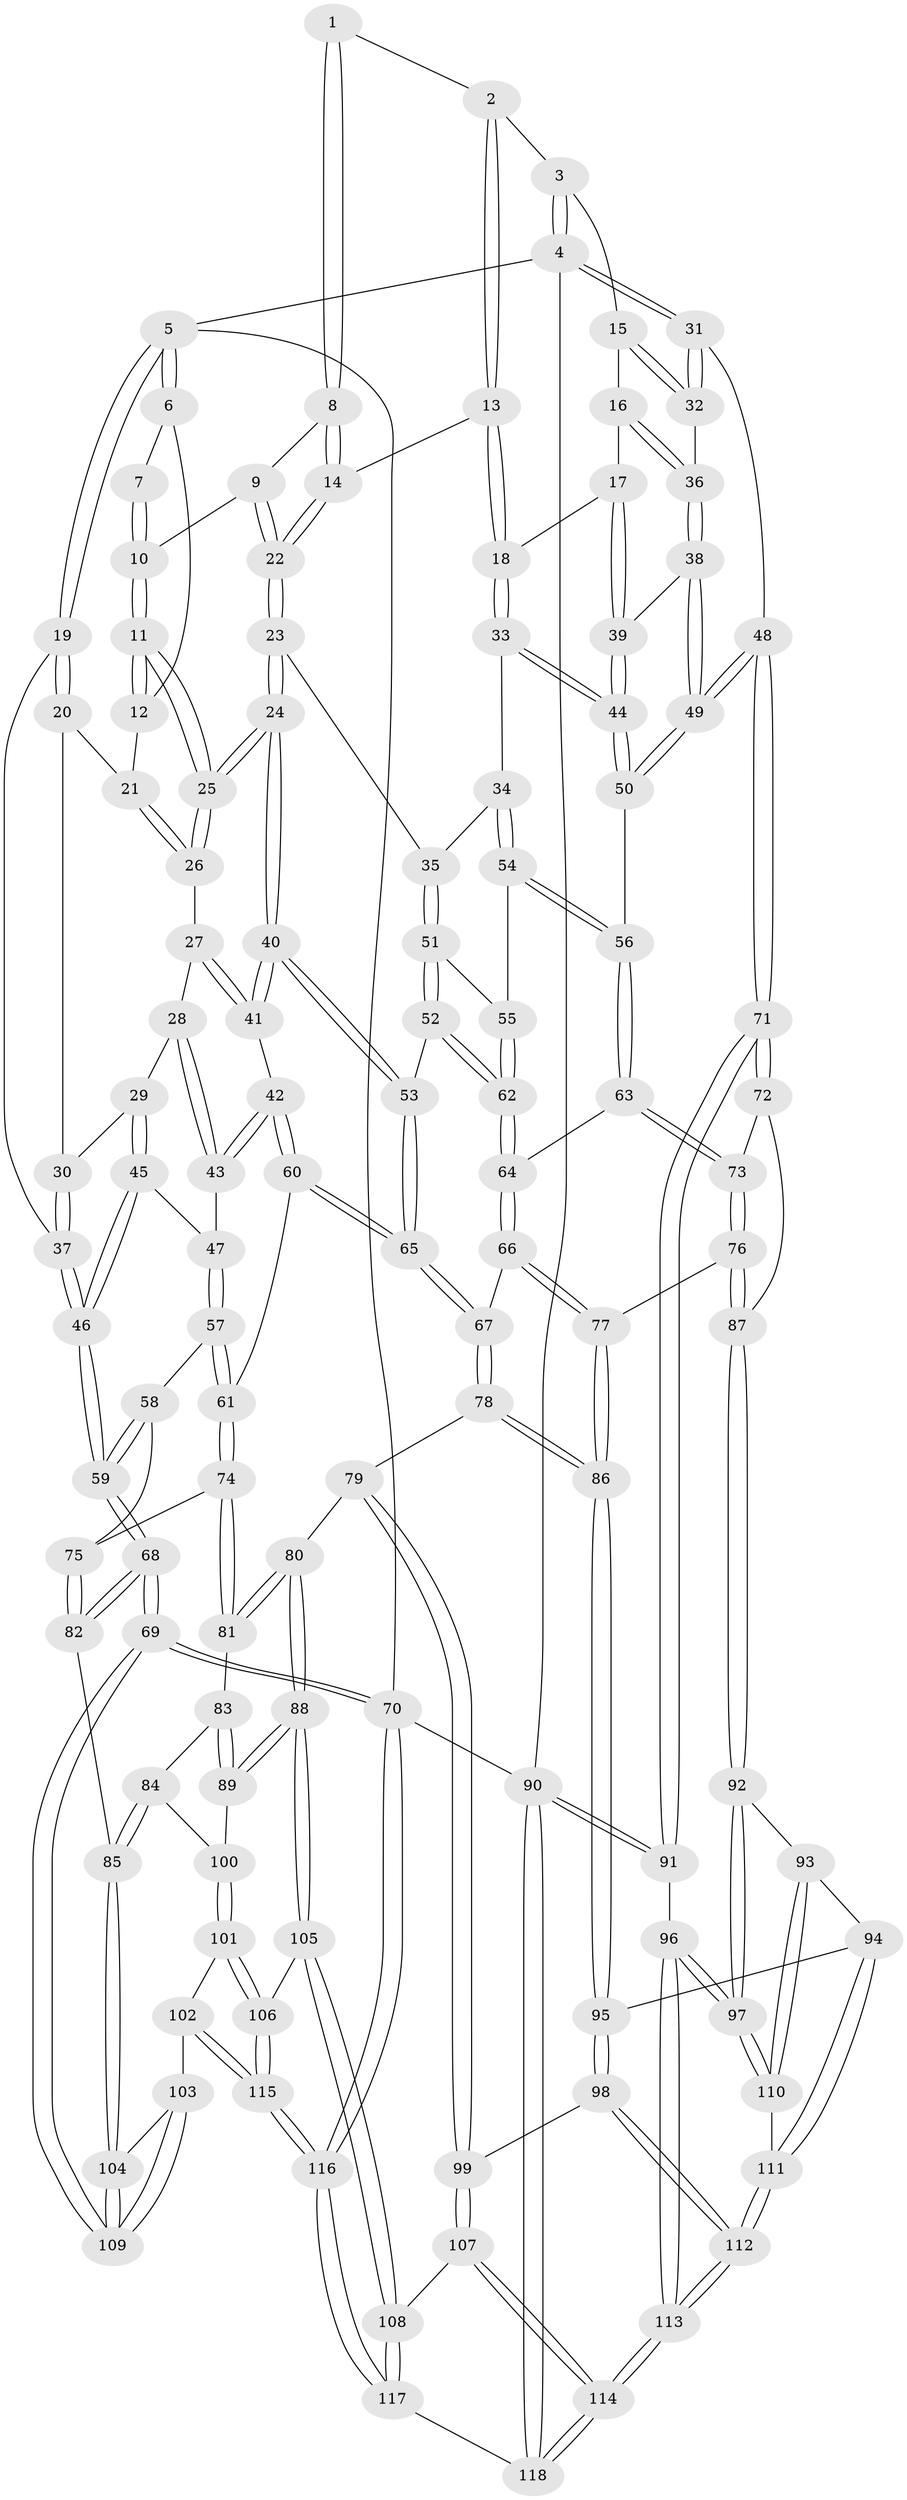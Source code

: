 // coarse degree distribution, {7: 0.10638297872340426, 8: 0.02127659574468085, 4: 0.3617021276595745, 5: 0.19148936170212766, 6: 0.1276595744680851, 3: 0.1702127659574468, 2: 0.02127659574468085}
// Generated by graph-tools (version 1.1) at 2025/21/03/04/25 18:21:07]
// undirected, 118 vertices, 292 edges
graph export_dot {
graph [start="1"]
  node [color=gray90,style=filled];
  1 [pos="+0.5898253214916349+0"];
  2 [pos="+0.722826506617978+0"];
  3 [pos="+0.8640233647042954+0"];
  4 [pos="+1+0"];
  5 [pos="+0+0"];
  6 [pos="+0.28170699256735277+0"];
  7 [pos="+0.5626015752799888+0"];
  8 [pos="+0.5530424506599859+0.08715635241475381"];
  9 [pos="+0.5517844793073282+0.08853112743330653"];
  10 [pos="+0.4777700845275886+0.09411908232780357"];
  11 [pos="+0.4617935633995731+0.10829246478391526"];
  12 [pos="+0.27755159481060043+0"];
  13 [pos="+0.6940375185437933+0.06458415815759978"];
  14 [pos="+0.6677180669442047+0.08054122082731004"];
  15 [pos="+0.8589281077420736+0.108184425728266"];
  16 [pos="+0.8344852896322777+0.13262084676902944"];
  17 [pos="+0.7955300760597063+0.1579373951714682"];
  18 [pos="+0.7439842415046468+0.160182905651694"];
  19 [pos="+0+0"];
  20 [pos="+0.06622939133780116+0.05966726374401756"];
  21 [pos="+0.24744268556300708+0.006654534396476841"];
  22 [pos="+0.5787234207260247+0.17706936063602446"];
  23 [pos="+0.5670915348305018+0.2115670752347816"];
  24 [pos="+0.44038655353327066+0.21551520770285507"];
  25 [pos="+0.43359269744238066+0.19075933975815734"];
  26 [pos="+0.24882202675151743+0.052689735428112776"];
  27 [pos="+0.21794054294466841+0.1178849151745868"];
  28 [pos="+0.187445965039226+0.1506157191996744"];
  29 [pos="+0.11617391324294686+0.17254833788900945"];
  30 [pos="+0.08027200103633446+0.15426943618956537"];
  31 [pos="+1+0"];
  32 [pos="+0.9522343256898348+0.14277212168219147"];
  33 [pos="+0.7195054126355812+0.21671418259937705"];
  34 [pos="+0.6771883593864352+0.23052420135966015"];
  35 [pos="+0.5709804580844127+0.214605150756709"];
  36 [pos="+0.9143225166564923+0.2100507187394985"];
  37 [pos="+0+0.16294566791569143"];
  38 [pos="+0.9130260249510663+0.21462030126427323"];
  39 [pos="+0.8544885604626158+0.22679676187650918"];
  40 [pos="+0.4121009599962755+0.27115157803535944"];
  41 [pos="+0.3352725293092281+0.27208865855958814"];
  42 [pos="+0.26232471079867997+0.3048843121952626"];
  43 [pos="+0.211707480556449+0.2647060794745108"];
  44 [pos="+0.8050618730193982+0.3602924451532207"];
  45 [pos="+0.08789919617212923+0.26272445461695143"];
  46 [pos="+0+0.3215653761807113"];
  47 [pos="+0.12261088709892776+0.3066653176992935"];
  48 [pos="+1+0.4248462484658214"];
  49 [pos="+1+0.37852750457305956"];
  50 [pos="+0.8070115895999754+0.36929178481292"];
  51 [pos="+0.5882315385946479+0.32375941850198103"];
  52 [pos="+0.5497453116727535+0.35632878955117225"];
  53 [pos="+0.4401775652084964+0.3766121794920929"];
  54 [pos="+0.6508163650176105+0.32718188587835756"];
  55 [pos="+0.6207039386620246+0.3323629921132404"];
  56 [pos="+0.7680614047070073+0.4088436146901803"];
  57 [pos="+0.12937389182669554+0.41508354680542653"];
  58 [pos="+0+0.42025731848367953"];
  59 [pos="+0+0.3886348635937249"];
  60 [pos="+0.21205798374868298+0.46047133172644483"];
  61 [pos="+0.2045584392592124+0.4630669159670026"];
  62 [pos="+0.6275110310925283+0.44879124161395945"];
  63 [pos="+0.7413751055989988+0.46531002551208145"];
  64 [pos="+0.6337265024833224+0.461974811329075"];
  65 [pos="+0.41482555973856755+0.491880071887543"];
  66 [pos="+0.5480122908626649+0.510071667809052"];
  67 [pos="+0.43135831643740774+0.5181786513152228"];
  68 [pos="+0+0.6501193061699598"];
  69 [pos="+0+0.9763497047389517"];
  70 [pos="+0+1"];
  71 [pos="+1+0.579228003381363"];
  72 [pos="+0.9667490439895541+0.5665762333424432"];
  73 [pos="+0.7587862755022036+0.5270117012970724"];
  74 [pos="+0.18304857701219865+0.5209516467509999"];
  75 [pos="+0.084277828834774+0.5837492793278063"];
  76 [pos="+0.7327610772542811+0.6201926910372297"];
  77 [pos="+0.6640134799081101+0.6467525892670168"];
  78 [pos="+0.42698606687851265+0.5971028459967196"];
  79 [pos="+0.4107365797115205+0.6352395635649145"];
  80 [pos="+0.38370074335064586+0.662792354618052"];
  81 [pos="+0.2177651408125153+0.6267951219483195"];
  82 [pos="+0.047059943201785075+0.6505643136382228"];
  83 [pos="+0.2155568188636338+0.631439823156742"];
  84 [pos="+0.11350510069018173+0.7047934321059504"];
  85 [pos="+0.0910709284880693+0.7045908274177243"];
  86 [pos="+0.6293873155444971+0.68249890557922"];
  87 [pos="+0.7740490259593447+0.6666172166413541"];
  88 [pos="+0.3203928377164758+0.828613682533311"];
  89 [pos="+0.231601698031619+0.7341179764169784"];
  90 [pos="+1+1"];
  91 [pos="+1+0.8181514634707231"];
  92 [pos="+0.8094122121560009+0.7218835522766999"];
  93 [pos="+0.7268939147894269+0.7669717248625515"];
  94 [pos="+0.6783684093246755+0.7745601031234581"];
  95 [pos="+0.6121719288225529+0.7587700925198378"];
  96 [pos="+0.944422267088374+0.8028028529368791"];
  97 [pos="+0.8979827053546008+0.7880015572994086"];
  98 [pos="+0.5911300643007388+0.7844170441498277"];
  99 [pos="+0.5501547619956434+0.7887895648384128"];
  100 [pos="+0.1431126908713612+0.7229237572736826"];
  101 [pos="+0.1931237215798841+0.8339515145264831"];
  102 [pos="+0.123695609584825+0.8466935303331647"];
  103 [pos="+0.1148140350709466+0.838301452053861"];
  104 [pos="+0.07861823444697294+0.752379874191992"];
  105 [pos="+0.3202539144584904+0.8353626864384425"];
  106 [pos="+0.26922905636673355+0.8427972683673357"];
  107 [pos="+0.46055995833040986+0.8606278501541977"];
  108 [pos="+0.3288383451213464+0.8470072333862582"];
  109 [pos="+0+0.854483965625795"];
  110 [pos="+0.7384762143486082+0.8558938073466853"];
  111 [pos="+0.7347645046801083+0.8585170625051793"];
  112 [pos="+0.6657955940630781+0.9527634677441447"];
  113 [pos="+0.660616482075228+1"];
  114 [pos="+0.6414181757606693+1"];
  115 [pos="+0.05487784087032906+1"];
  116 [pos="+0+1"];
  117 [pos="+0.31864045064517027+1"];
  118 [pos="+0.641156203937646+1"];
  1 -- 2;
  1 -- 8;
  1 -- 8;
  2 -- 3;
  2 -- 13;
  2 -- 13;
  3 -- 4;
  3 -- 4;
  3 -- 15;
  4 -- 5;
  4 -- 31;
  4 -- 31;
  4 -- 90;
  5 -- 6;
  5 -- 6;
  5 -- 19;
  5 -- 19;
  5 -- 70;
  6 -- 7;
  6 -- 12;
  7 -- 10;
  7 -- 10;
  8 -- 9;
  8 -- 14;
  8 -- 14;
  9 -- 10;
  9 -- 22;
  9 -- 22;
  10 -- 11;
  10 -- 11;
  11 -- 12;
  11 -- 12;
  11 -- 25;
  11 -- 25;
  12 -- 21;
  13 -- 14;
  13 -- 18;
  13 -- 18;
  14 -- 22;
  14 -- 22;
  15 -- 16;
  15 -- 32;
  15 -- 32;
  16 -- 17;
  16 -- 36;
  16 -- 36;
  17 -- 18;
  17 -- 39;
  17 -- 39;
  18 -- 33;
  18 -- 33;
  19 -- 20;
  19 -- 20;
  19 -- 37;
  20 -- 21;
  20 -- 30;
  21 -- 26;
  21 -- 26;
  22 -- 23;
  22 -- 23;
  23 -- 24;
  23 -- 24;
  23 -- 35;
  24 -- 25;
  24 -- 25;
  24 -- 40;
  24 -- 40;
  25 -- 26;
  25 -- 26;
  26 -- 27;
  27 -- 28;
  27 -- 41;
  27 -- 41;
  28 -- 29;
  28 -- 43;
  28 -- 43;
  29 -- 30;
  29 -- 45;
  29 -- 45;
  30 -- 37;
  30 -- 37;
  31 -- 32;
  31 -- 32;
  31 -- 48;
  32 -- 36;
  33 -- 34;
  33 -- 44;
  33 -- 44;
  34 -- 35;
  34 -- 54;
  34 -- 54;
  35 -- 51;
  35 -- 51;
  36 -- 38;
  36 -- 38;
  37 -- 46;
  37 -- 46;
  38 -- 39;
  38 -- 49;
  38 -- 49;
  39 -- 44;
  39 -- 44;
  40 -- 41;
  40 -- 41;
  40 -- 53;
  40 -- 53;
  41 -- 42;
  42 -- 43;
  42 -- 43;
  42 -- 60;
  42 -- 60;
  43 -- 47;
  44 -- 50;
  44 -- 50;
  45 -- 46;
  45 -- 46;
  45 -- 47;
  46 -- 59;
  46 -- 59;
  47 -- 57;
  47 -- 57;
  48 -- 49;
  48 -- 49;
  48 -- 71;
  48 -- 71;
  49 -- 50;
  49 -- 50;
  50 -- 56;
  51 -- 52;
  51 -- 52;
  51 -- 55;
  52 -- 53;
  52 -- 62;
  52 -- 62;
  53 -- 65;
  53 -- 65;
  54 -- 55;
  54 -- 56;
  54 -- 56;
  55 -- 62;
  55 -- 62;
  56 -- 63;
  56 -- 63;
  57 -- 58;
  57 -- 61;
  57 -- 61;
  58 -- 59;
  58 -- 59;
  58 -- 75;
  59 -- 68;
  59 -- 68;
  60 -- 61;
  60 -- 65;
  60 -- 65;
  61 -- 74;
  61 -- 74;
  62 -- 64;
  62 -- 64;
  63 -- 64;
  63 -- 73;
  63 -- 73;
  64 -- 66;
  64 -- 66;
  65 -- 67;
  65 -- 67;
  66 -- 67;
  66 -- 77;
  66 -- 77;
  67 -- 78;
  67 -- 78;
  68 -- 69;
  68 -- 69;
  68 -- 82;
  68 -- 82;
  69 -- 70;
  69 -- 70;
  69 -- 109;
  69 -- 109;
  70 -- 116;
  70 -- 116;
  70 -- 90;
  71 -- 72;
  71 -- 72;
  71 -- 91;
  71 -- 91;
  72 -- 73;
  72 -- 87;
  73 -- 76;
  73 -- 76;
  74 -- 75;
  74 -- 81;
  74 -- 81;
  75 -- 82;
  75 -- 82;
  76 -- 77;
  76 -- 87;
  76 -- 87;
  77 -- 86;
  77 -- 86;
  78 -- 79;
  78 -- 86;
  78 -- 86;
  79 -- 80;
  79 -- 99;
  79 -- 99;
  80 -- 81;
  80 -- 81;
  80 -- 88;
  80 -- 88;
  81 -- 83;
  82 -- 85;
  83 -- 84;
  83 -- 89;
  83 -- 89;
  84 -- 85;
  84 -- 85;
  84 -- 100;
  85 -- 104;
  85 -- 104;
  86 -- 95;
  86 -- 95;
  87 -- 92;
  87 -- 92;
  88 -- 89;
  88 -- 89;
  88 -- 105;
  88 -- 105;
  89 -- 100;
  90 -- 91;
  90 -- 91;
  90 -- 118;
  90 -- 118;
  91 -- 96;
  92 -- 93;
  92 -- 97;
  92 -- 97;
  93 -- 94;
  93 -- 110;
  93 -- 110;
  94 -- 95;
  94 -- 111;
  94 -- 111;
  95 -- 98;
  95 -- 98;
  96 -- 97;
  96 -- 97;
  96 -- 113;
  96 -- 113;
  97 -- 110;
  97 -- 110;
  98 -- 99;
  98 -- 112;
  98 -- 112;
  99 -- 107;
  99 -- 107;
  100 -- 101;
  100 -- 101;
  101 -- 102;
  101 -- 106;
  101 -- 106;
  102 -- 103;
  102 -- 115;
  102 -- 115;
  103 -- 104;
  103 -- 109;
  103 -- 109;
  104 -- 109;
  104 -- 109;
  105 -- 106;
  105 -- 108;
  105 -- 108;
  106 -- 115;
  106 -- 115;
  107 -- 108;
  107 -- 114;
  107 -- 114;
  108 -- 117;
  108 -- 117;
  110 -- 111;
  111 -- 112;
  111 -- 112;
  112 -- 113;
  112 -- 113;
  113 -- 114;
  113 -- 114;
  114 -- 118;
  114 -- 118;
  115 -- 116;
  115 -- 116;
  116 -- 117;
  116 -- 117;
  117 -- 118;
}
